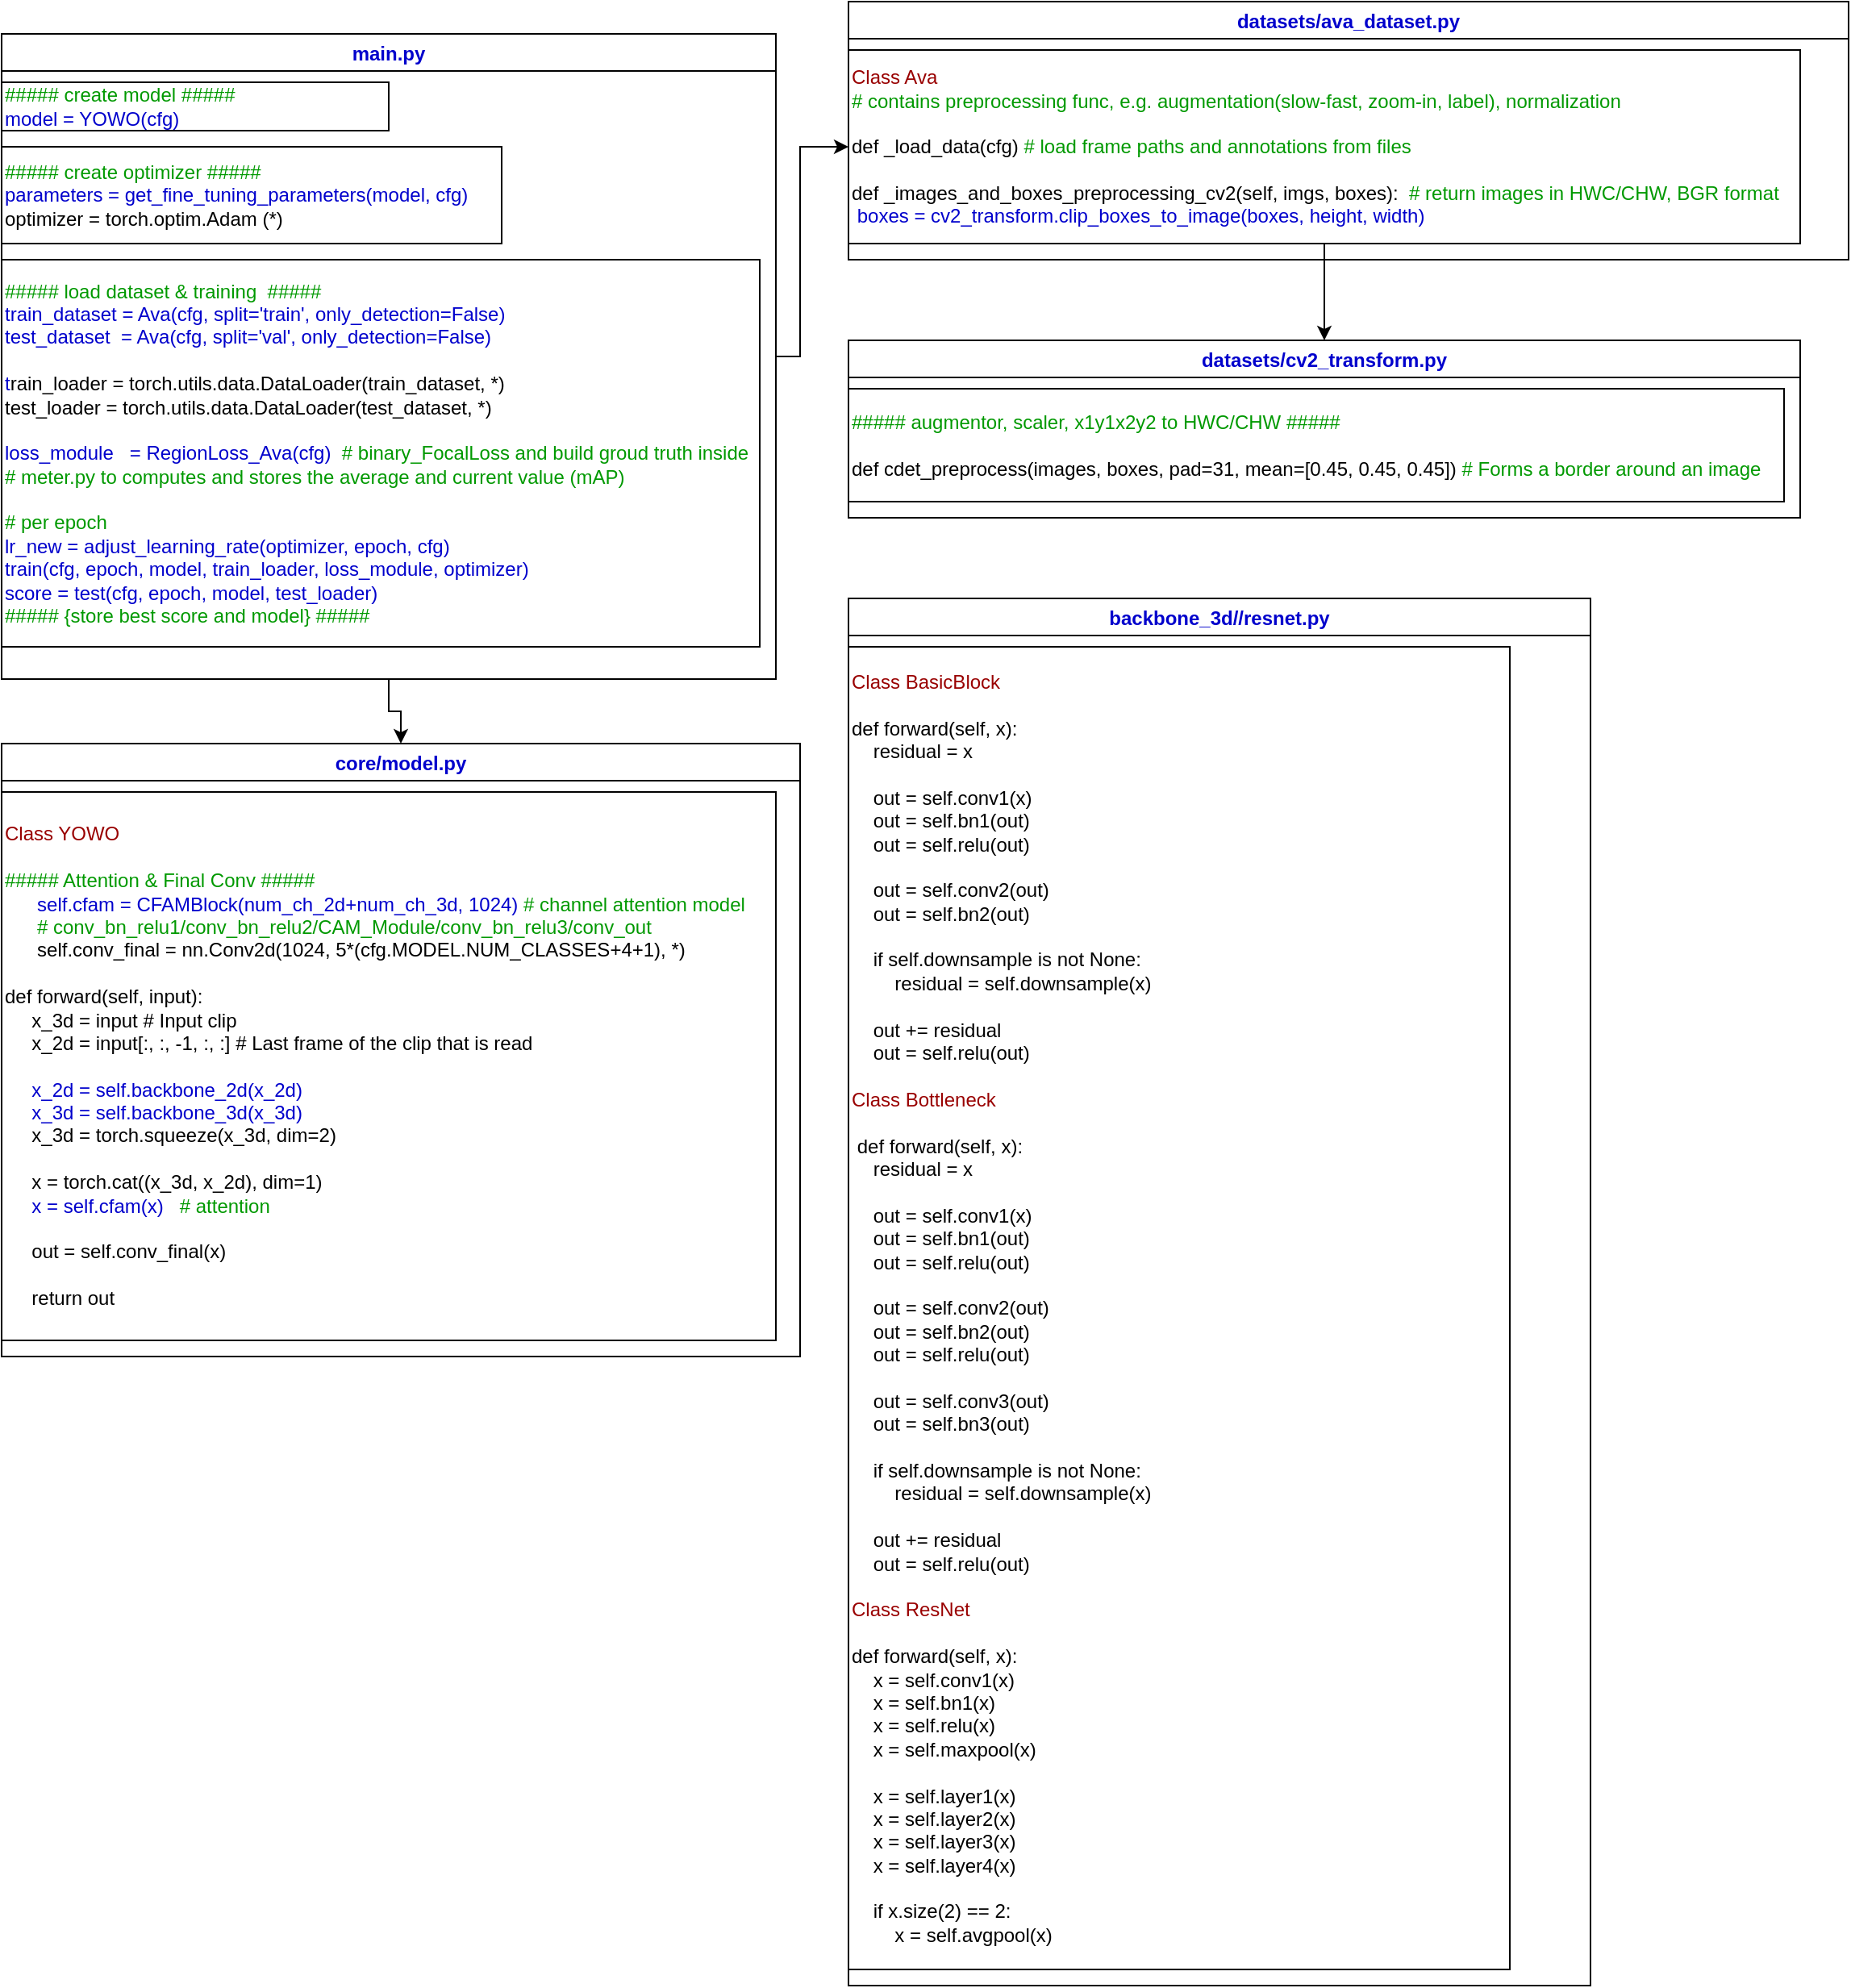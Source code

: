 <mxfile compressed="false" version="19.0.3" type="device">
  <diagram id="Ept2FJPIgKsxj1wXv_1l" name="codebase">
    <mxGraphModel dx="1054" dy="720" grid="1" gridSize="10" guides="1" tooltips="1" connect="1" arrows="1" fold="1" page="1" pageScale="1" pageWidth="850" pageHeight="1100" math="0" shadow="0">
      <root>
        <mxCell id="0" />
        <mxCell id="1" parent="0" />
        <mxCell id="s_7NhuDoVrrTPyYPx8Ee-21" style="edgeStyle=orthogonalEdgeStyle;rounded=0;orthogonalLoop=1;jettySize=auto;html=1;exitX=1;exitY=0.5;exitDx=0;exitDy=0;entryX=0;entryY=0.5;entryDx=0;entryDy=0;fontColor=#009900;" edge="1" parent="1" source="s_7NhuDoVrrTPyYPx8Ee-2" target="s_7NhuDoVrrTPyYPx8Ee-11">
          <mxGeometry relative="1" as="geometry">
            <Array as="points">
              <mxPoint x="650" y="320" />
              <mxPoint x="650" y="190" />
            </Array>
          </mxGeometry>
        </mxCell>
        <mxCell id="s_7NhuDoVrrTPyYPx8Ee-22" style="edgeStyle=orthogonalEdgeStyle;rounded=0;orthogonalLoop=1;jettySize=auto;html=1;fontColor=#009900;" edge="1" parent="1" source="s_7NhuDoVrrTPyYPx8Ee-2" target="s_7NhuDoVrrTPyYPx8Ee-19">
          <mxGeometry relative="1" as="geometry" />
        </mxCell>
        <mxCell id="s_7NhuDoVrrTPyYPx8Ee-2" value="main.py" style="swimlane;fontColor=#0000CC;" vertex="1" parent="1">
          <mxGeometry x="155" y="120" width="480" height="400" as="geometry" />
        </mxCell>
        <mxCell id="s_7NhuDoVrrTPyYPx8Ee-3" value="&lt;span style=&quot;color: rgb(0, 153, 0);&quot;&gt;#####&amp;nbsp;&lt;/span&gt;&lt;span style=&quot;color: rgb(0, 153, 0); background-color: initial;&quot;&gt;create model&amp;nbsp;&lt;/span&gt;&lt;span style=&quot;color: rgb(0, 153, 0);&quot;&gt;#####&lt;/span&gt;&lt;span style=&quot;color: rgb(0, 153, 0);&quot;&gt;&lt;br&gt;&lt;/span&gt;&lt;div style=&quot;&quot;&gt;&lt;span style=&quot;background-color: initial;&quot;&gt;model = YOWO(cfg)&lt;/span&gt;&lt;/div&gt;" style="whiteSpace=wrap;html=1;fontColor=#0000CC;align=left;" vertex="1" parent="s_7NhuDoVrrTPyYPx8Ee-2">
          <mxGeometry y="30" width="240" height="30" as="geometry" />
        </mxCell>
        <mxCell id="s_7NhuDoVrrTPyYPx8Ee-8" value="&lt;span style=&quot;color: rgb(0, 153, 0);&quot;&gt;#####&lt;/span&gt;&lt;font color=&quot;#009900&quot;&gt;&amp;nbsp;create optimizer&amp;nbsp;&lt;/font&gt;&lt;span style=&quot;color: rgb(0, 153, 0);&quot;&gt;#####&lt;/span&gt;&lt;font color=&quot;#009900&quot;&gt;&lt;br&gt;&lt;/font&gt;parameters = get_fine_tuning_parameters(model, cfg)&lt;br&gt;&lt;font color=&quot;#000000&quot;&gt;optimizer =&amp;nbsp;torch.optim.Adam (*)&lt;/font&gt;" style="whiteSpace=wrap;html=1;fontColor=#0000CC;align=left;" vertex="1" parent="s_7NhuDoVrrTPyYPx8Ee-2">
          <mxGeometry y="70" width="310" height="60" as="geometry" />
        </mxCell>
        <mxCell id="s_7NhuDoVrrTPyYPx8Ee-9" value="&lt;span style=&quot;color: rgb(0, 153, 0);&quot;&gt;#####&amp;nbsp;&lt;/span&gt;&lt;font color=&quot;#009900&quot;&gt;load dataset &amp;amp; training&amp;nbsp;&lt;/font&gt;&lt;span style=&quot;color: rgb(0, 153, 0);&quot;&gt;&amp;nbsp;#####&lt;/span&gt;&lt;font color=&quot;#009900&quot;&gt;&lt;br&gt;&lt;/font&gt;train_dataset = Ava(cfg, split=&#39;train&#39;, only_detection=False)&lt;br&gt;test_dataset&amp;nbsp; = Ava(cfg, split=&#39;val&#39;, only_detection=False)&lt;br&gt;&lt;br&gt;&lt;div&gt;t&lt;font color=&quot;#000000&quot;&gt;rain_loader = torch.utils.data.DataLoader(train_dataset, *)&lt;/font&gt;&lt;/div&gt;&lt;div&gt;&lt;font color=&quot;#000000&quot;&gt;test_loader = torch.utils.data.DataLoader(test_dataset, *)&lt;/font&gt;&lt;br&gt;&lt;/div&gt;&lt;div&gt;&lt;br&gt;&lt;/div&gt;&lt;div&gt;loss_module&amp;nbsp; &amp;nbsp;= RegionLoss_Ava(cfg)&amp;nbsp; &lt;font color=&quot;#009900&quot;&gt;# binary_FocalLoss and build groud truth inside&amp;nbsp;&lt;/font&gt;&lt;br&gt;&lt;/div&gt;&lt;font color=&quot;#009900&quot;&gt;# meter.py to computes and stores the average and current value (mAP)&lt;/font&gt;&lt;div&gt;&lt;br&gt;&lt;/div&gt;&lt;div&gt;&lt;font color=&quot;#009900&quot;&gt;# per epoch&lt;/font&gt;&lt;/div&gt;&lt;div&gt;lr_new = adjust_learning_rate(optimizer, epoch, cfg)&lt;br&gt;&lt;/div&gt;&lt;div&gt;train(cfg, epoch, model, train_loader, loss_module, optimizer)&lt;br&gt;&lt;/div&gt;&lt;div&gt;score = test(cfg, epoch, model, test_loader)&lt;br&gt;&lt;/div&gt;&lt;span style=&quot;color: rgb(0, 153, 0);&quot;&gt;#####&amp;nbsp;&lt;/span&gt;&lt;span style=&quot;color: rgb(0, 153, 0); background-color: initial;&quot;&gt;{store best score and model}&amp;nbsp;&lt;/span&gt;&lt;span style=&quot;color: rgb(0, 153, 0);&quot;&gt;#####&lt;/span&gt;&lt;span style=&quot;color: rgb(0, 153, 0);&quot;&gt;&lt;br&gt;&lt;/span&gt;" style="whiteSpace=wrap;html=1;fontColor=#0000CC;align=left;" vertex="1" parent="s_7NhuDoVrrTPyYPx8Ee-2">
          <mxGeometry y="140" width="470" height="240" as="geometry" />
        </mxCell>
        <mxCell id="s_7NhuDoVrrTPyYPx8Ee-10" value="datasets/ava_dataset.py" style="swimlane;fontColor=#0000CC;" vertex="1" parent="1">
          <mxGeometry x="680" y="100" width="620" height="160" as="geometry" />
        </mxCell>
        <mxCell id="s_7NhuDoVrrTPyYPx8Ee-11" value="&lt;div style=&quot;&quot;&gt;&lt;font color=&quot;#990000&quot;&gt;Class Ava&lt;/font&gt;&lt;/div&gt;&lt;div style=&quot;&quot;&gt;&lt;font color=&quot;#009900&quot;&gt;# contains preprocessing func, e.g. augmentation(slow-fast, zoom-in, label), normalization&lt;/font&gt;&lt;/div&gt;&lt;div style=&quot;&quot;&gt;&lt;font color=&quot;#000000&quot;&gt;&lt;br&gt;&lt;/font&gt;&lt;/div&gt;&lt;div style=&quot;&quot;&gt;&lt;font color=&quot;#000000&quot;&gt;def _load_data(cfg) &lt;/font&gt;&lt;font color=&quot;#009900&quot;&gt;# load frame paths and annotations from files&lt;/font&gt;&lt;/div&gt;&lt;div style=&quot;&quot;&gt;&lt;font color=&quot;#009900&quot;&gt;&lt;br&gt;&lt;/font&gt;&lt;/div&gt;&lt;div style=&quot;&quot;&gt;&lt;font color=&quot;#000000&quot;&gt;def _images_and_boxes_preprocessing_cv2(self, imgs, boxes):&amp;nbsp; &lt;/font&gt;&lt;font color=&quot;#009900&quot;&gt;# return images in HWC/CHW, BGR format&lt;/font&gt;&lt;br&gt;&lt;/div&gt;&lt;div style=&quot;&quot;&gt;&lt;/div&gt;&lt;span style=&quot;color: rgb(0, 0, 0); white-space: pre;&quot;&gt;	&lt;/span&gt;boxes = cv2_transform.clip_boxes_to_image(boxes, height, width)" style="whiteSpace=wrap;html=1;fontColor=#0000CC;align=left;" vertex="1" parent="s_7NhuDoVrrTPyYPx8Ee-10">
          <mxGeometry y="30" width="590" height="120" as="geometry" />
        </mxCell>
        <mxCell id="s_7NhuDoVrrTPyYPx8Ee-15" value="datasets/cv2_transform.py" style="swimlane;fontColor=#0000CC;" vertex="1" parent="1">
          <mxGeometry x="680" y="310" width="590" height="110" as="geometry" />
        </mxCell>
        <mxCell id="s_7NhuDoVrrTPyYPx8Ee-16" value="&lt;span style=&quot;color: rgb(0, 153, 0);&quot;&gt;#####&lt;/span&gt;&lt;font color=&quot;#009900&quot;&gt;&amp;nbsp;augmentor, scaler, x1y1x2y2 to HWC/CHW&amp;nbsp;&lt;/font&gt;&lt;span style=&quot;color: rgb(0, 153, 0);&quot;&gt;#####&lt;/span&gt;&lt;font color=&quot;#009900&quot;&gt;&lt;br&gt;&lt;/font&gt;&lt;br&gt;&lt;font color=&quot;#000000&quot;&gt;def cdet_preprocess(images, boxes, pad=31, mean=[0.45, 0.45, 0.45]) &lt;/font&gt;&lt;font color=&quot;#009900&quot;&gt;#&amp;nbsp;Forms a border around an image&lt;/font&gt;" style="whiteSpace=wrap;html=1;fontColor=#0000CC;align=left;" vertex="1" parent="s_7NhuDoVrrTPyYPx8Ee-15">
          <mxGeometry y="30" width="580" height="70" as="geometry" />
        </mxCell>
        <mxCell id="s_7NhuDoVrrTPyYPx8Ee-18" value="" style="endArrow=classic;html=1;rounded=0;fontColor=#009900;exitX=0.5;exitY=1;exitDx=0;exitDy=0;entryX=0.5;entryY=0;entryDx=0;entryDy=0;" edge="1" parent="1" source="s_7NhuDoVrrTPyYPx8Ee-11" target="s_7NhuDoVrrTPyYPx8Ee-15">
          <mxGeometry width="50" height="50" relative="1" as="geometry">
            <mxPoint x="810" y="250" as="sourcePoint" />
            <mxPoint x="860" y="200" as="targetPoint" />
          </mxGeometry>
        </mxCell>
        <mxCell id="s_7NhuDoVrrTPyYPx8Ee-19" value="core/model.py" style="swimlane;fontColor=#0000CC;" vertex="1" parent="1">
          <mxGeometry x="155" y="560" width="495" height="380" as="geometry" />
        </mxCell>
        <mxCell id="s_7NhuDoVrrTPyYPx8Ee-20" value="&lt;div&gt;&lt;font color=&quot;#990000&quot;&gt;Class YOWO&lt;/font&gt;&lt;/div&gt;&lt;div&gt;&lt;font color=&quot;#990000&quot;&gt;&lt;br&gt;&lt;/font&gt;&lt;/div&gt;&lt;div&gt;&lt;div style=&quot;&quot;&gt;&lt;font color=&quot;#009900&quot;&gt;##### Attention &amp;amp; Final Conv #####&lt;/font&gt;&lt;/div&gt;&lt;div style=&quot;&quot;&gt;&lt;span style=&quot;color: rgb(153, 0, 0);&quot;&gt;&amp;nbsp; &amp;nbsp; &amp;nbsp; &lt;/span&gt;self.cfam = CFAMBlock(num_ch_2d+num_ch_3d, 1024)&amp;nbsp;&lt;span style=&quot;color: rgb(0, 153, 0); background-color: initial;&quot;&gt;# channel attention model&lt;/span&gt;&lt;/div&gt;&lt;div style=&quot;&quot;&gt;&lt;span style=&quot;color: rgb(0, 153, 0); background-color: initial;&quot;&gt;&amp;nbsp; &amp;nbsp; &amp;nbsp; # conv_bn_relu1/&lt;/span&gt;&lt;span style=&quot;color: rgb(0, 153, 0); background-color: initial;&quot;&gt;conv_bn_relu2/CAM_Module/&lt;/span&gt;&lt;span style=&quot;color: rgb(0, 153, 0); background-color: initial;&quot;&gt;conv_bn_relu3/conv_out&lt;/span&gt;&lt;/div&gt;&lt;div style=&quot;&quot;&gt;&lt;span style=&quot;color: rgb(153, 0, 0);&quot;&gt;&amp;nbsp; &amp;nbsp; &amp;nbsp; &lt;/span&gt;&lt;font color=&quot;#000000&quot;&gt;self.conv_final = nn.Conv2d(1024, 5*(cfg.MODEL.NUM_CLASSES+4+1), *)&lt;/font&gt;&lt;/div&gt;&lt;/div&gt;&lt;div&gt;&lt;font color=&quot;#990000&quot;&gt;&lt;br&gt;&lt;/font&gt;&lt;/div&gt;&lt;div style=&quot;&quot;&gt;&lt;font color=&quot;#000000&quot;&gt;def forward(self, input):&lt;/font&gt;&lt;/div&gt;&lt;div style=&quot;&quot;&gt;&lt;font color=&quot;#000000&quot;&gt;&amp;nbsp; &amp;nbsp; &amp;nbsp;x_3d = input # Input clip&lt;/font&gt;&lt;/div&gt;&lt;div style=&quot;&quot;&gt;&lt;font color=&quot;#000000&quot;&gt;&amp;nbsp; &amp;nbsp; &amp;nbsp;x_2d = input[:, :, -1, :, :] # Last frame of the clip that is read&lt;/font&gt;&lt;/div&gt;&lt;div style=&quot;&quot;&gt;&lt;font color=&quot;#000000&quot;&gt;&lt;br&gt;&lt;/font&gt;&lt;/div&gt;&lt;div style=&quot;&quot;&gt;&lt;font color=&quot;#000000&quot;&gt;&amp;nbsp; &amp;nbsp; &lt;/font&gt;&amp;nbsp;x_2d = self.backbone_2d(x_2d)&lt;/div&gt;&lt;div style=&quot;&quot;&gt;&lt;font color=&quot;#000000&quot;&gt;&amp;nbsp; &amp;nbsp; &amp;nbsp;&lt;/font&gt;x_3d = self.backbone_3d(x_3d)&lt;/div&gt;&lt;div style=&quot;&quot;&gt;&lt;font color=&quot;#000000&quot;&gt;&amp;nbsp; &amp;nbsp; &amp;nbsp;x_3d = torch.squeeze(x_3d, dim=2)&lt;/font&gt;&lt;/div&gt;&lt;div style=&quot;&quot;&gt;&lt;font color=&quot;#000000&quot;&gt;&lt;br&gt;&lt;/font&gt;&lt;/div&gt;&lt;div style=&quot;&quot;&gt;&lt;font color=&quot;#000000&quot;&gt;&amp;nbsp; &amp;nbsp; &amp;nbsp;x = torch.cat((x_3d, x_2d), dim=1)&lt;/font&gt;&lt;/div&gt;&lt;div style=&quot;&quot;&gt;&lt;font color=&quot;#000000&quot;&gt;&amp;nbsp; &amp;nbsp; &amp;nbsp;&lt;/font&gt;x = self.cfam(x)&amp;nbsp; &amp;nbsp;&lt;font color=&quot;#009900&quot;&gt;# attention&lt;/font&gt;&lt;/div&gt;&lt;div style=&quot;&quot;&gt;&lt;font color=&quot;#000000&quot;&gt;&lt;br&gt;&lt;/font&gt;&lt;/div&gt;&lt;div style=&quot;&quot;&gt;&lt;font color=&quot;#000000&quot;&gt;&amp;nbsp; &amp;nbsp; &amp;nbsp;out = self.conv_final(x)&lt;/font&gt;&lt;/div&gt;&lt;div style=&quot;&quot;&gt;&lt;font color=&quot;#000000&quot;&gt;&lt;br&gt;&lt;/font&gt;&lt;/div&gt;&lt;font color=&quot;#000000&quot;&gt;&lt;span style=&quot;background-color: initial;&quot;&gt;&amp;nbsp; &amp;nbsp; &amp;nbsp;return out&lt;/span&gt;&amp;nbsp;&lt;/font&gt;" style="whiteSpace=wrap;html=1;fontColor=#0000CC;align=left;" vertex="1" parent="s_7NhuDoVrrTPyYPx8Ee-19">
          <mxGeometry y="30" width="480" height="340" as="geometry" />
        </mxCell>
        <mxCell id="s_7NhuDoVrrTPyYPx8Ee-23" value="backbone_3d//resnet.py" style="swimlane;fontColor=#0000CC;" vertex="1" parent="1">
          <mxGeometry x="680" y="470" width="460" height="860" as="geometry" />
        </mxCell>
        <mxCell id="s_7NhuDoVrrTPyYPx8Ee-24" value="&lt;div&gt;&lt;font color=&quot;#990000&quot;&gt;Class BasicBlock&lt;/font&gt;&lt;/div&gt;&lt;div&gt;&lt;font color=&quot;#990000&quot;&gt;&lt;br&gt;&lt;/font&gt;&lt;/div&gt;&lt;div&gt;&lt;div style=&quot;&quot;&gt;&lt;font color=&quot;#000000&quot;&gt;def forward(self, x):&lt;/font&gt;&lt;/div&gt;&lt;div style=&quot;&quot;&gt;&lt;font color=&quot;#000000&quot;&gt;&amp;nbsp; &amp;nbsp; residual = x&lt;/font&gt;&lt;/div&gt;&lt;div style=&quot;&quot;&gt;&lt;font color=&quot;#000000&quot;&gt;&lt;br&gt;&lt;/font&gt;&lt;/div&gt;&lt;div style=&quot;&quot;&gt;&lt;font color=&quot;#000000&quot;&gt;&amp;nbsp; &amp;nbsp; out = self.conv1(x)&lt;/font&gt;&lt;/div&gt;&lt;div style=&quot;&quot;&gt;&lt;font color=&quot;#000000&quot;&gt;&amp;nbsp; &amp;nbsp; out = self.bn1(out)&lt;/font&gt;&lt;/div&gt;&lt;div style=&quot;&quot;&gt;&lt;font color=&quot;#000000&quot;&gt;&amp;nbsp; &amp;nbsp; out = self.relu(out)&lt;/font&gt;&lt;/div&gt;&lt;div style=&quot;&quot;&gt;&lt;font color=&quot;#000000&quot;&gt;&lt;br&gt;&lt;/font&gt;&lt;/div&gt;&lt;div style=&quot;&quot;&gt;&lt;font color=&quot;#000000&quot;&gt;&amp;nbsp; &amp;nbsp; out = self.conv2(out)&lt;/font&gt;&lt;/div&gt;&lt;div style=&quot;&quot;&gt;&lt;font color=&quot;#000000&quot;&gt;&amp;nbsp; &amp;nbsp; out = self.bn2(out)&lt;/font&gt;&lt;/div&gt;&lt;div style=&quot;&quot;&gt;&lt;font color=&quot;#000000&quot;&gt;&lt;br&gt;&lt;/font&gt;&lt;/div&gt;&lt;div style=&quot;&quot;&gt;&lt;font color=&quot;#000000&quot;&gt;&amp;nbsp; &amp;nbsp; if self.downsample is not None:&lt;/font&gt;&lt;/div&gt;&lt;div style=&quot;&quot;&gt;&lt;font color=&quot;#000000&quot;&gt;&amp;nbsp; &amp;nbsp; &amp;nbsp; &amp;nbsp; residual = self.downsample(x)&lt;/font&gt;&lt;/div&gt;&lt;div style=&quot;&quot;&gt;&lt;font color=&quot;#000000&quot;&gt;&lt;br&gt;&lt;/font&gt;&lt;/div&gt;&lt;div style=&quot;&quot;&gt;&lt;font color=&quot;#000000&quot;&gt;&amp;nbsp; &amp;nbsp; out += residual&lt;/font&gt;&lt;/div&gt;&lt;div style=&quot;&quot;&gt;&lt;font color=&quot;#000000&quot;&gt;&amp;nbsp; &amp;nbsp; out = self.relu(out)&lt;/font&gt;&lt;/div&gt;&lt;div style=&quot;&quot;&gt;&lt;br&gt;&lt;/div&gt;&lt;/div&gt;&lt;div&gt;&lt;div style=&quot;&quot;&gt;&lt;font color=&quot;#990000&quot;&gt;Class&amp;nbsp;Bottleneck&lt;/font&gt;&lt;/div&gt;&lt;div style=&quot;&quot;&gt;&lt;br&gt;&lt;/div&gt;&lt;div style=&quot;&quot;&gt;&amp;nbsp;&lt;span style=&quot;background-color: initial;&quot;&gt;&lt;font color=&quot;#000000&quot;&gt;def forward(self, x):&lt;/font&gt;&lt;/span&gt;&lt;/div&gt;&lt;div&gt;&lt;font color=&quot;#000000&quot;&gt;&amp;nbsp; &amp;nbsp; residual = x&lt;/font&gt;&lt;/div&gt;&lt;div&gt;&lt;font color=&quot;#000000&quot;&gt;&lt;br&gt;&lt;/font&gt;&lt;/div&gt;&lt;div&gt;&lt;font color=&quot;#000000&quot;&gt;&amp;nbsp; &amp;nbsp; out = self.conv1(x)&lt;/font&gt;&lt;/div&gt;&lt;div&gt;&lt;font color=&quot;#000000&quot;&gt;&amp;nbsp; &amp;nbsp; out = self.bn1(out)&lt;/font&gt;&lt;/div&gt;&lt;div&gt;&lt;font color=&quot;#000000&quot;&gt;&amp;nbsp; &amp;nbsp; out = self.relu(out)&lt;/font&gt;&lt;/div&gt;&lt;div&gt;&lt;font color=&quot;#000000&quot;&gt;&lt;br&gt;&lt;/font&gt;&lt;/div&gt;&lt;div&gt;&lt;font color=&quot;#000000&quot;&gt;&amp;nbsp; &amp;nbsp; out = self.conv2(out)&lt;/font&gt;&lt;/div&gt;&lt;div&gt;&lt;font color=&quot;#000000&quot;&gt;&amp;nbsp; &amp;nbsp; out = self.bn2(out)&lt;/font&gt;&lt;/div&gt;&lt;div&gt;&lt;font color=&quot;#000000&quot;&gt;&amp;nbsp; &amp;nbsp; out = self.relu(out)&lt;/font&gt;&lt;/div&gt;&lt;div&gt;&lt;font color=&quot;#000000&quot;&gt;&lt;br&gt;&lt;/font&gt;&lt;/div&gt;&lt;div&gt;&lt;font color=&quot;#000000&quot;&gt;&amp;nbsp; &amp;nbsp; out = self.conv3(out)&lt;/font&gt;&lt;/div&gt;&lt;div&gt;&lt;font color=&quot;#000000&quot;&gt;&amp;nbsp; &amp;nbsp; out = self.bn3(out)&lt;/font&gt;&lt;/div&gt;&lt;div&gt;&lt;font color=&quot;#000000&quot;&gt;&lt;br&gt;&lt;/font&gt;&lt;/div&gt;&lt;div&gt;&lt;font color=&quot;#000000&quot;&gt;&amp;nbsp; &amp;nbsp; if self.downsample is not None:&lt;/font&gt;&lt;/div&gt;&lt;div&gt;&lt;font color=&quot;#000000&quot;&gt;&amp;nbsp; &amp;nbsp; &amp;nbsp; &amp;nbsp; residual = self.downsample(x)&lt;/font&gt;&lt;/div&gt;&lt;div&gt;&lt;font color=&quot;#000000&quot;&gt;&lt;br&gt;&lt;/font&gt;&lt;/div&gt;&lt;div&gt;&lt;font color=&quot;#000000&quot;&gt;&amp;nbsp; &amp;nbsp; out += residual&lt;/font&gt;&lt;/div&gt;&lt;div&gt;&lt;font color=&quot;#000000&quot;&gt;&amp;nbsp; &amp;nbsp; out = self.relu(out)&lt;/font&gt;&lt;/div&gt;&lt;div&gt;&lt;br&gt;&lt;/div&gt;&lt;/div&gt;&lt;div&gt;&lt;font color=&quot;#990000&quot;&gt;Class&amp;nbsp;ResNet&lt;/font&gt;&lt;/div&gt;&lt;div&gt;&lt;br&gt;&lt;/div&gt;&lt;div&gt;&lt;div&gt;&lt;font color=&quot;#000000&quot;&gt;def forward(self, x):&lt;/font&gt;&lt;/div&gt;&lt;div&gt;&lt;font color=&quot;#000000&quot;&gt;&amp;nbsp; &amp;nbsp; x = self.conv1(x)&lt;/font&gt;&lt;/div&gt;&lt;div&gt;&lt;font color=&quot;#000000&quot;&gt;&amp;nbsp; &amp;nbsp; x = self.bn1(x)&lt;/font&gt;&lt;/div&gt;&lt;div&gt;&lt;font color=&quot;#000000&quot;&gt;&amp;nbsp; &amp;nbsp; x = self.relu(x)&lt;/font&gt;&lt;/div&gt;&lt;div&gt;&lt;font color=&quot;#000000&quot;&gt;&amp;nbsp; &amp;nbsp; x = self.maxpool(x)&lt;/font&gt;&lt;/div&gt;&lt;div&gt;&lt;font color=&quot;#000000&quot;&gt;&lt;br&gt;&lt;/font&gt;&lt;/div&gt;&lt;div&gt;&lt;font color=&quot;#000000&quot;&gt;&amp;nbsp; &amp;nbsp; x = self.layer1(x)&lt;/font&gt;&lt;/div&gt;&lt;div&gt;&lt;font color=&quot;#000000&quot;&gt;&amp;nbsp; &amp;nbsp; x = self.layer2(x)&lt;/font&gt;&lt;/div&gt;&lt;div&gt;&lt;font color=&quot;#000000&quot;&gt;&amp;nbsp; &amp;nbsp; x = self.layer3(x)&lt;/font&gt;&lt;/div&gt;&lt;div&gt;&lt;font color=&quot;#000000&quot;&gt;&amp;nbsp; &amp;nbsp; x = self.layer4(x)&lt;/font&gt;&lt;/div&gt;&lt;div&gt;&lt;font color=&quot;#000000&quot;&gt;&lt;br&gt;&lt;/font&gt;&lt;/div&gt;&lt;div&gt;&lt;font color=&quot;#000000&quot;&gt;&amp;nbsp; &amp;nbsp; if x.size(2) == 2:&lt;/font&gt;&lt;/div&gt;&lt;div&gt;&lt;font color=&quot;#000000&quot;&gt;&amp;nbsp; &amp;nbsp; &amp;nbsp; &amp;nbsp; x = self.avgpool(x)&lt;/font&gt;&lt;/div&gt;&lt;/div&gt;" style="whiteSpace=wrap;html=1;fontColor=#0000CC;align=left;" vertex="1" parent="s_7NhuDoVrrTPyYPx8Ee-23">
          <mxGeometry y="30" width="410" height="820" as="geometry" />
        </mxCell>
      </root>
    </mxGraphModel>
  </diagram>
</mxfile>
